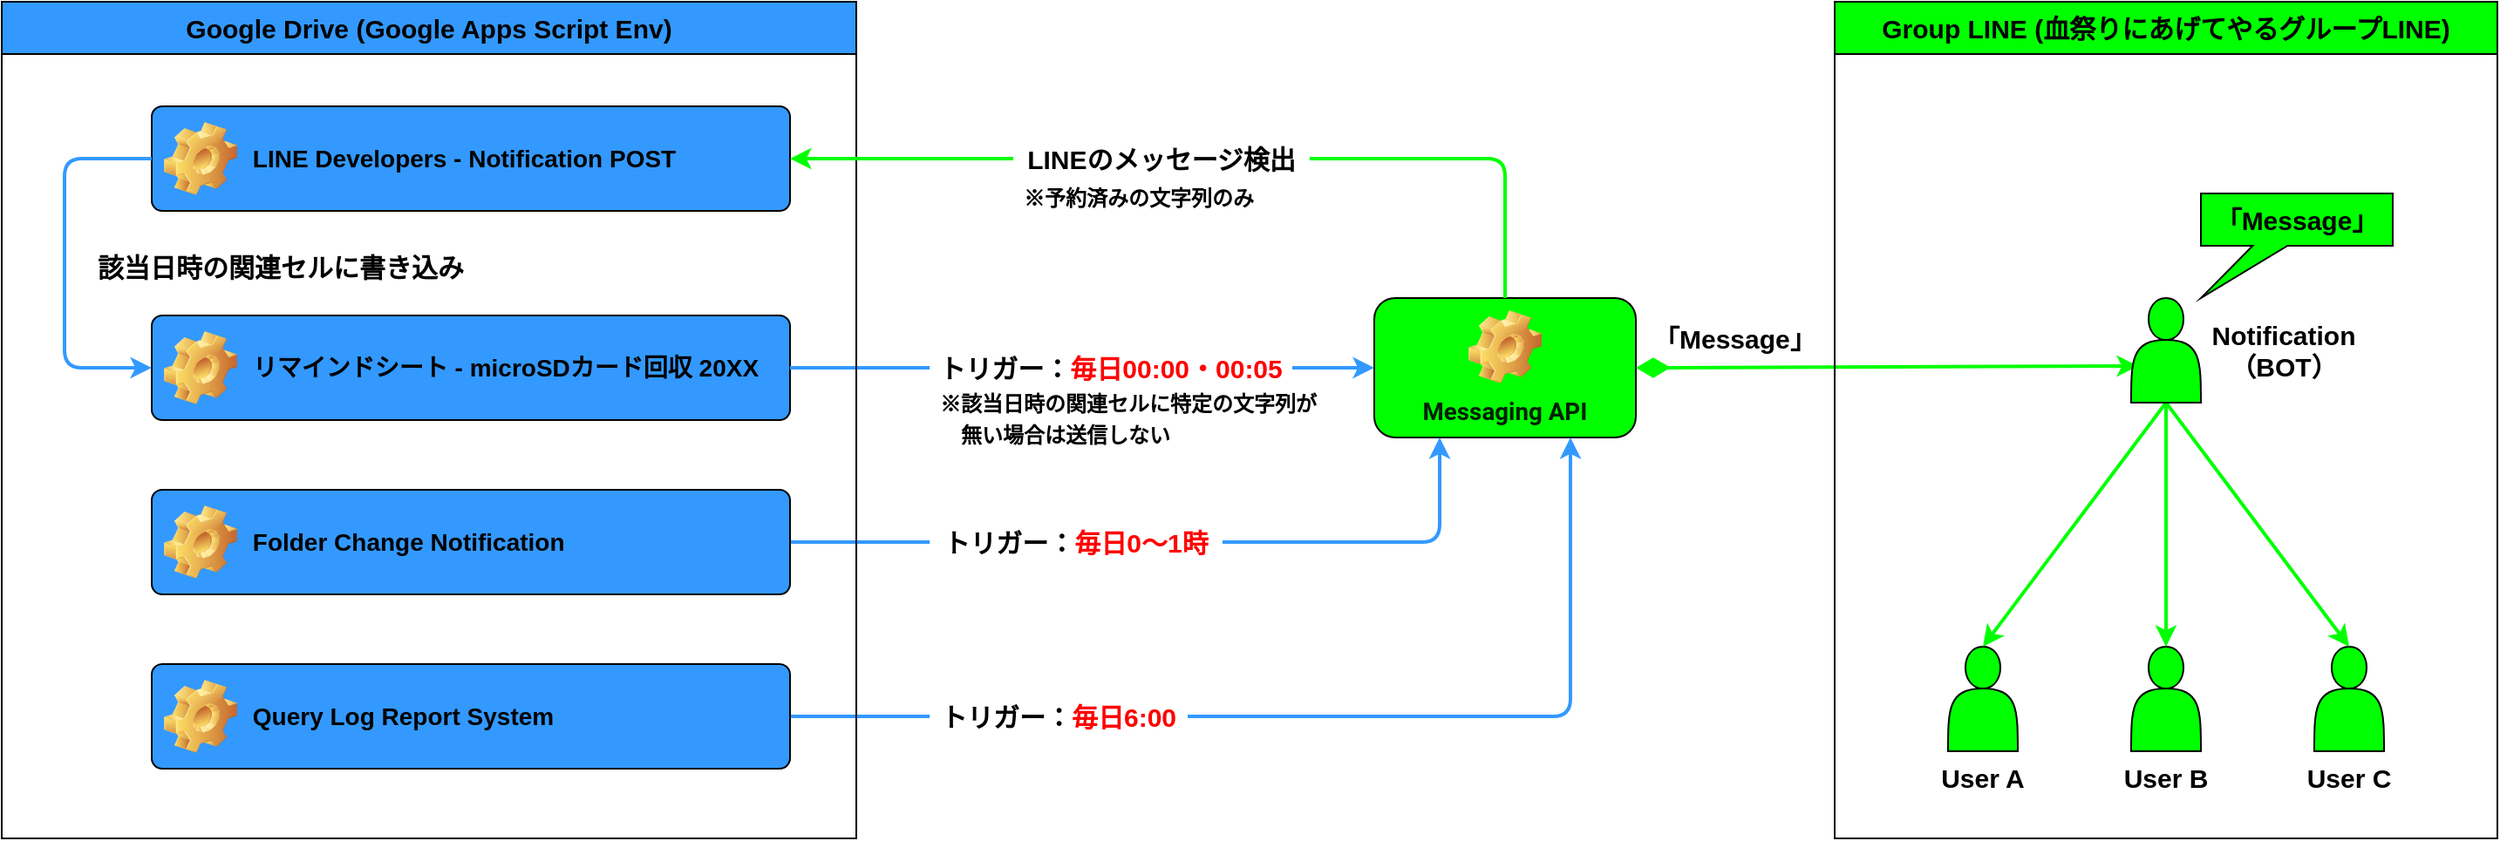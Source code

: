 <mxfile version="28.0.3">
  <diagram name="ページ1" id="c8ebaje_NtsFyl2GPo1Y">
    <mxGraphModel dx="826" dy="1126" grid="1" gridSize="10" guides="1" tooltips="1" connect="1" arrows="1" fold="1" page="1" pageScale="1" pageWidth="827" pageHeight="1169" math="0" shadow="0">
      <root>
        <mxCell id="0" />
        <mxCell id="1" parent="0" />
        <mxCell id="O2gnGtnlvFRp986lp4Vl-48" value="&lt;span style=&quot;text-align: center;&quot;&gt;&lt;font style=&quot;font-size: 14px;&quot;&gt;&amp;nbsp;LINE Developers - Notification POST&lt;/font&gt;&lt;/span&gt;" style="label;whiteSpace=wrap;html=1;image=img/clipart/Gear_128x128.png;arcSize=10;fillColor=#3399FF;" parent="1" vertex="1">
          <mxGeometry x="126" y="100" width="366" height="60" as="geometry" />
        </mxCell>
        <mxCell id="O2gnGtnlvFRp986lp4Vl-49" value="&lt;span style=&quot;font-size: 14px; text-align: center; background-color: transparent; color: light-dark(rgb(0, 0, 0), rgb(255, 255, 255));&quot;&gt;&amp;nbsp;リマインドシート - microSDカード回収 20XX&lt;/span&gt;" style="label;whiteSpace=wrap;html=1;image=img/clipart/Gear_128x128.png;arcSize=10;fillColor=#3399FF;" parent="1" vertex="1">
          <mxGeometry x="126" y="220" width="366" height="60" as="geometry" />
        </mxCell>
        <mxCell id="O2gnGtnlvFRp986lp4Vl-53" value="&lt;span style=&quot;color: rgba(0, 0, 0, 0.87); font-family: Roboto, Meiryo, -apple-system, system-ui, &amp;quot;system-ui&amp;quot;, &amp;quot;Segoe UI&amp;quot;, &amp;quot;Helvetica Neue&amp;quot;, &amp;quot;Segoe UI Emoji&amp;quot;, &amp;quot;Segoe UI Symbol&amp;quot;, &amp;quot;Apple Color Emoji&amp;quot;, &amp;quot;Noto Color Emoji&amp;quot;, &amp;quot;Noto Emoji&amp;quot;, sans-serif, Arial; font-size: 13.867px;&quot;&gt;Messaging API&lt;/span&gt;" style="label;whiteSpace=wrap;html=1;align=center;verticalAlign=bottom;spacingLeft=0;spacingBottom=4;imageAlign=center;imageVerticalAlign=top;image=img/clipart/Gear_128x128.png;fillColor=#00FF00;" parent="1" vertex="1">
          <mxGeometry x="827" y="210" width="150" height="80" as="geometry" />
        </mxCell>
        <mxCell id="O2gnGtnlvFRp986lp4Vl-59" value="" style="elbow=vertical;html=1;rounded=1;sourcePerimeterSpacing=0;targetPerimeterSpacing=0;startSize=6;endSize=6;endArrow=none;endFill=0;startArrow=none;startFill=0;entryX=1;entryY=0.5;entryDx=0;entryDy=0;exitX=0;exitY=0.5;exitDx=0;exitDy=0;strokeWidth=2;strokeColor=#3399FF;" parent="1" source="O2gnGtnlvFRp986lp4Vl-90" target="O2gnGtnlvFRp986lp4Vl-52" edge="1">
          <mxGeometry relative="1" as="geometry">
            <mxPoint x="948" y="320" as="sourcePoint" />
            <mxPoint x="666" y="360" as="targetPoint" />
          </mxGeometry>
        </mxCell>
        <mxCell id="O2gnGtnlvFRp986lp4Vl-60" value="" style="elbow=vertical;html=1;rounded=1;sourcePerimeterSpacing=0;targetPerimeterSpacing=0;startSize=6;endSize=6;endArrow=none;endFill=0;startArrow=none;startFill=0;entryX=1;entryY=0.5;entryDx=0;entryDy=0;strokeWidth=2;strokeColor=#3399FF;" parent="1" source="O2gnGtnlvFRp986lp4Vl-86" target="O2gnGtnlvFRp986lp4Vl-50" edge="1">
          <mxGeometry relative="1" as="geometry">
            <mxPoint x="736" y="250" as="sourcePoint" />
            <mxPoint x="696" y="360" as="targetPoint" />
          </mxGeometry>
        </mxCell>
        <mxCell id="O2gnGtnlvFRp986lp4Vl-61" value="" style="elbow=vertical;html=1;rounded=1;sourcePerimeterSpacing=0;targetPerimeterSpacing=0;startSize=6;endSize=6;endArrow=none;endFill=0;startArrow=none;startFill=0;exitX=0;exitY=0.5;exitDx=0;exitDy=0;strokeWidth=2;strokeColor=#3399FF;" parent="1" source="O2gnGtnlvFRp986lp4Vl-84" edge="1">
          <mxGeometry relative="1" as="geometry">
            <mxPoint x="1007" y="160" as="sourcePoint" />
            <mxPoint x="492" y="250" as="targetPoint" />
          </mxGeometry>
        </mxCell>
        <mxCell id="O2gnGtnlvFRp986lp4Vl-62" value="" style="edgeStyle=elbowEdgeStyle;elbow=vertical;html=1;rounded=1;curved=0;sourcePerimeterSpacing=0;targetPerimeterSpacing=0;startSize=6;endSize=6;entryX=0.5;entryY=0;entryDx=0;entryDy=0;endArrow=none;endFill=0;startArrow=none;startFill=0;exitX=1;exitY=0.5;exitDx=0;exitDy=0;strokeColor=#00FF00;strokeWidth=2;" parent="1" source="O2gnGtnlvFRp986lp4Vl-95" target="O2gnGtnlvFRp986lp4Vl-53" edge="1">
          <mxGeometry relative="1" as="geometry">
            <mxPoint x="492" y="90" as="sourcePoint" />
            <mxPoint x="813" y="145" as="targetPoint" />
            <Array as="points">
              <mxPoint x="686" y="130" />
              <mxPoint x="646" y="130" />
            </Array>
          </mxGeometry>
        </mxCell>
        <mxCell id="O2gnGtnlvFRp986lp4Vl-63" value="&lt;b&gt;&lt;font style=&quot;font-size: 15px;&quot;&gt;「Message」&lt;/font&gt;&lt;/b&gt;" style="endArrow=classic;html=1;endSize=6;startArrow=diamondThin;startSize=14;startFill=1;align=left;verticalAlign=bottom;rounded=1;exitX=1;exitY=0.5;exitDx=0;exitDy=0;endFill=1;strokeColor=#00FF00;strokeWidth=2;entryX=0.1;entryY=0.65;entryDx=0;entryDy=0;entryPerimeter=0;" parent="1" source="O2gnGtnlvFRp986lp4Vl-53" target="O2gnGtnlvFRp986lp4Vl-79" edge="1">
          <mxGeometry x="-0.94" y="5" relative="1" as="geometry">
            <mxPoint x="917" y="250" as="sourcePoint" />
            <mxPoint x="1191" y="330" as="targetPoint" />
            <mxPoint as="offset" />
          </mxGeometry>
        </mxCell>
        <mxCell id="O2gnGtnlvFRp986lp4Vl-64" value="&lt;font style=&quot;font-size: 15px;&quot;&gt;Group LINE (血祭りにあげてやるグループLINE)&lt;/font&gt;" style="swimlane;whiteSpace=wrap;html=1;container=0;startSize=30;fillColor=#00FF00;" parent="1" vertex="1">
          <mxGeometry x="1091" y="40" width="380" height="480" as="geometry" />
        </mxCell>
        <mxCell id="O2gnGtnlvFRp986lp4Vl-65" value="" style="group" parent="O2gnGtnlvFRp986lp4Vl-64" vertex="1" connectable="0">
          <mxGeometry x="40" y="370" width="90" height="85" as="geometry" />
        </mxCell>
        <mxCell id="O2gnGtnlvFRp986lp4Vl-66" value="&lt;font style=&quot;font-size: 15px;&quot;&gt;User A&lt;/font&gt;" style="text;html=1;align=center;verticalAlign=middle;whiteSpace=wrap;rounded=0;fontStyle=1;fillColor=none;container=0;" parent="O2gnGtnlvFRp986lp4Vl-65" vertex="1">
          <mxGeometry y="60" width="90" height="30" as="geometry" />
        </mxCell>
        <mxCell id="O2gnGtnlvFRp986lp4Vl-67" value="" style="shape=actor;whiteSpace=wrap;html=1;fillColor=#00FF00;" parent="O2gnGtnlvFRp986lp4Vl-65" vertex="1">
          <mxGeometry x="25" width="40" height="60" as="geometry" />
        </mxCell>
        <mxCell id="O2gnGtnlvFRp986lp4Vl-68" value="" style="group" parent="O2gnGtnlvFRp986lp4Vl-64" vertex="1" connectable="0">
          <mxGeometry x="145" y="370" width="90" height="85" as="geometry" />
        </mxCell>
        <mxCell id="O2gnGtnlvFRp986lp4Vl-69" value="&lt;font style=&quot;font-size: 15px;&quot;&gt;User B&lt;/font&gt;" style="text;html=1;align=center;verticalAlign=middle;whiteSpace=wrap;rounded=0;fontStyle=1;fillColor=none;container=0;" parent="O2gnGtnlvFRp986lp4Vl-68" vertex="1">
          <mxGeometry y="60" width="90" height="30" as="geometry" />
        </mxCell>
        <mxCell id="O2gnGtnlvFRp986lp4Vl-70" value="" style="shape=actor;whiteSpace=wrap;html=1;fillColor=#00FF00;" parent="O2gnGtnlvFRp986lp4Vl-68" vertex="1">
          <mxGeometry x="25" width="40" height="60" as="geometry" />
        </mxCell>
        <mxCell id="O2gnGtnlvFRp986lp4Vl-71" value="" style="group" parent="O2gnGtnlvFRp986lp4Vl-64" vertex="1" connectable="0">
          <mxGeometry x="250" y="370" width="90" height="85" as="geometry" />
        </mxCell>
        <mxCell id="O2gnGtnlvFRp986lp4Vl-72" value="&lt;font style=&quot;font-size: 15px;&quot;&gt;User C&lt;/font&gt;" style="text;html=1;align=center;verticalAlign=middle;whiteSpace=wrap;rounded=0;fontStyle=1;fillColor=none;container=0;" parent="O2gnGtnlvFRp986lp4Vl-71" vertex="1">
          <mxGeometry y="60" width="90" height="30" as="geometry" />
        </mxCell>
        <mxCell id="O2gnGtnlvFRp986lp4Vl-73" value="" style="shape=actor;whiteSpace=wrap;html=1;fillColor=#00FF00;" parent="O2gnGtnlvFRp986lp4Vl-71" vertex="1">
          <mxGeometry x="25" width="40" height="60" as="geometry" />
        </mxCell>
        <mxCell id="O2gnGtnlvFRp986lp4Vl-74" value="&lt;b&gt;&lt;font style=&quot;font-size: 15px;&quot;&gt;「Message」&lt;/font&gt;&lt;/b&gt;" style="shape=callout;html=1;perimeter=calloutPerimeter;position2=0;size=30;position=0.27;fillColor=#00FF00;whiteSpace=wrap;" parent="O2gnGtnlvFRp986lp4Vl-64" vertex="1">
          <mxGeometry x="210" y="110" width="110" height="60" as="geometry" />
        </mxCell>
        <mxCell id="O2gnGtnlvFRp986lp4Vl-75" value="" style="elbow=vertical;html=1;rounded=0;sourcePerimeterSpacing=0;targetPerimeterSpacing=0;startSize=6;endSize=6;endArrow=none;endFill=0;startArrow=classic;startFill=1;exitX=0.5;exitY=0;exitDx=0;exitDy=0;strokeWidth=2;strokeColor=#00FF00;entryX=0.5;entryY=1;entryDx=0;entryDy=0;" parent="O2gnGtnlvFRp986lp4Vl-64" source="O2gnGtnlvFRp986lp4Vl-67" target="O2gnGtnlvFRp986lp4Vl-79" edge="1">
          <mxGeometry relative="1" as="geometry">
            <mxPoint x="238" y="250" as="sourcePoint" />
            <mxPoint x="-60" y="440" as="targetPoint" />
          </mxGeometry>
        </mxCell>
        <mxCell id="O2gnGtnlvFRp986lp4Vl-76" value="" style="elbow=vertical;html=1;rounded=0;sourcePerimeterSpacing=0;targetPerimeterSpacing=0;startSize=6;endSize=6;endArrow=none;endFill=0;startArrow=classic;startFill=1;entryX=0.5;entryY=1;entryDx=0;entryDy=0;exitX=0.5;exitY=0;exitDx=0;exitDy=0;strokeWidth=2;strokeColor=#00FF00;curved=0;" parent="O2gnGtnlvFRp986lp4Vl-64" source="O2gnGtnlvFRp986lp4Vl-70" target="O2gnGtnlvFRp986lp4Vl-79" edge="1">
          <mxGeometry relative="1" as="geometry">
            <mxPoint x="150" y="425" as="sourcePoint" />
            <mxPoint x="255" y="310" as="targetPoint" />
          </mxGeometry>
        </mxCell>
        <mxCell id="O2gnGtnlvFRp986lp4Vl-77" value="" style="elbow=vertical;html=1;rounded=1;sourcePerimeterSpacing=0;targetPerimeterSpacing=0;startSize=6;endSize=6;endArrow=none;endFill=0;startArrow=classic;startFill=1;entryX=0.5;entryY=1;entryDx=0;entryDy=0;exitX=0.5;exitY=0;exitDx=0;exitDy=0;strokeWidth=2;strokeColor=#00FF00;" parent="O2gnGtnlvFRp986lp4Vl-64" source="O2gnGtnlvFRp986lp4Vl-73" target="O2gnGtnlvFRp986lp4Vl-79" edge="1">
          <mxGeometry relative="1" as="geometry">
            <mxPoint x="250" y="465" as="sourcePoint" />
            <mxPoint x="355" y="350" as="targetPoint" />
          </mxGeometry>
        </mxCell>
        <mxCell id="O2gnGtnlvFRp986lp4Vl-78" value="" style="group" parent="O2gnGtnlvFRp986lp4Vl-64" vertex="1" connectable="0">
          <mxGeometry x="145" y="170" width="90" height="85" as="geometry" />
        </mxCell>
        <mxCell id="O2gnGtnlvFRp986lp4Vl-79" value="" style="shape=actor;whiteSpace=wrap;html=1;fillColor=#00FF00;" parent="O2gnGtnlvFRp986lp4Vl-78" vertex="1">
          <mxGeometry x="25" width="40" height="60" as="geometry" />
        </mxCell>
        <mxCell id="O2gnGtnlvFRp986lp4Vl-80" value="Notification&lt;div&gt;（BOT）&lt;/div&gt;" style="text;html=1;align=center;verticalAlign=middle;whiteSpace=wrap;rounded=0;fontStyle=1;fillColor=none;fontSize=15;" parent="O2gnGtnlvFRp986lp4Vl-64" vertex="1">
          <mxGeometry x="210" y="180" width="95" height="40" as="geometry" />
        </mxCell>
        <mxCell id="O2gnGtnlvFRp986lp4Vl-81" value="" style="edgeStyle=elbowEdgeStyle;elbow=vertical;html=1;rounded=1;curved=0;sourcePerimeterSpacing=0;targetPerimeterSpacing=0;startSize=6;endSize=6;entryX=0;entryY=0.5;entryDx=0;entryDy=0;endArrow=none;endFill=0;startArrow=classic;startFill=1;exitX=0;exitY=0.5;exitDx=0;exitDy=0;strokeWidth=2;strokeColor=#3399FF;" parent="1" source="O2gnGtnlvFRp986lp4Vl-49" target="O2gnGtnlvFRp986lp4Vl-48" edge="1">
          <mxGeometry relative="1" as="geometry">
            <mxPoint x="106" y="260" as="sourcePoint" />
            <mxPoint x="106" y="110" as="targetPoint" />
            <Array as="points">
              <mxPoint x="76" y="170" />
            </Array>
          </mxGeometry>
        </mxCell>
        <mxCell id="O2gnGtnlvFRp986lp4Vl-85" value="" style="elbow=vertical;html=1;rounded=1;sourcePerimeterSpacing=0;targetPerimeterSpacing=0;startSize=6;endSize=6;entryX=1;entryY=0.5;entryDx=0;entryDy=0;endArrow=none;endFill=0;startArrow=classic;startFill=1;exitX=0;exitY=0.5;exitDx=0;exitDy=0;strokeWidth=2;strokeColor=#3399FF;" parent="1" source="O2gnGtnlvFRp986lp4Vl-53" target="O2gnGtnlvFRp986lp4Vl-84" edge="1">
          <mxGeometry relative="1" as="geometry">
            <mxPoint x="736" y="250" as="sourcePoint" />
            <mxPoint x="492" y="250" as="targetPoint" />
          </mxGeometry>
        </mxCell>
        <mxCell id="O2gnGtnlvFRp986lp4Vl-84" value="トリガー：&lt;font color=&quot;#ff0000&quot;&gt;毎日00:00・00:05&lt;/font&gt;" style="text;html=1;align=center;verticalAlign=middle;whiteSpace=wrap;rounded=0;fontStyle=1;fillColor=default;fontSize=15;" parent="1" vertex="1">
          <mxGeometry x="572.25" y="235" width="207.75" height="30" as="geometry" />
        </mxCell>
        <mxCell id="O2gnGtnlvFRp986lp4Vl-87" value="" style="elbow=vertical;html=1;rounded=1;sourcePerimeterSpacing=0;targetPerimeterSpacing=0;startSize=6;endSize=6;endArrow=none;endFill=0;startArrow=classic;startFill=1;entryX=1;entryY=0.5;entryDx=0;entryDy=0;strokeWidth=2;strokeColor=#3399FF;exitX=0.25;exitY=1;exitDx=0;exitDy=0;edgeStyle=orthogonalEdgeStyle;curved=0;" parent="1" source="O2gnGtnlvFRp986lp4Vl-53" target="O2gnGtnlvFRp986lp4Vl-86" edge="1">
          <mxGeometry relative="1" as="geometry">
            <mxPoint x="774" y="290" as="sourcePoint" />
            <mxPoint x="492" y="360" as="targetPoint" />
          </mxGeometry>
        </mxCell>
        <mxCell id="O2gnGtnlvFRp986lp4Vl-86" value="トリガー：&lt;font style=&quot;color: rgb(255, 0, 0);&quot;&gt;毎日0〜1&lt;span style=&quot;background-color: transparent;&quot;&gt;時&lt;/span&gt;&lt;/font&gt;" style="text;html=1;align=center;verticalAlign=middle;whiteSpace=wrap;rounded=0;fontStyle=1;fillColor=default;fontSize=15;" parent="1" vertex="1">
          <mxGeometry x="572.25" y="335" width="167.75" height="30" as="geometry" />
        </mxCell>
        <mxCell id="O2gnGtnlvFRp986lp4Vl-91" value="" style="edgeStyle=elbowEdgeStyle;elbow=vertical;html=1;rounded=1;curved=0;sourcePerimeterSpacing=0;targetPerimeterSpacing=0;startSize=6;endSize=6;endArrow=none;endFill=0;startArrow=classic;startFill=1;entryX=1;entryY=0.5;entryDx=0;entryDy=0;exitX=0.75;exitY=1;exitDx=0;exitDy=0;strokeWidth=2;strokeColor=#3399FF;" parent="1" source="O2gnGtnlvFRp986lp4Vl-53" target="O2gnGtnlvFRp986lp4Vl-90" edge="1">
          <mxGeometry relative="1" as="geometry">
            <mxPoint x="849" y="290" as="sourcePoint" />
            <mxPoint x="492" y="540" as="targetPoint" />
            <Array as="points">
              <mxPoint x="820" y="450" />
            </Array>
          </mxGeometry>
        </mxCell>
        <mxCell id="O2gnGtnlvFRp986lp4Vl-90" value="トリガー：&lt;font style=&quot;color: rgb(255, 0, 0);&quot;&gt;毎日6:00&lt;/font&gt;" style="text;html=1;align=center;verticalAlign=middle;whiteSpace=wrap;rounded=0;fontStyle=1;fillColor=default;fontSize=15;" parent="1" vertex="1">
          <mxGeometry x="572.25" y="435" width="147.75" height="30" as="geometry" />
        </mxCell>
        <mxCell id="O2gnGtnlvFRp986lp4Vl-92" value="&lt;font style=&quot;font-size: 15px;&quot;&gt;Google Drive (Google Apps Script Env)&lt;/font&gt;" style="swimlane;whiteSpace=wrap;html=1;container=0;startSize=30;fillColor=#3399FF;" parent="1" vertex="1">
          <mxGeometry x="40" y="40" width="490" height="480" as="geometry" />
        </mxCell>
        <mxCell id="O2gnGtnlvFRp986lp4Vl-94" value="該当日時の関連セルに書き込み" style="text;html=1;align=center;verticalAlign=middle;whiteSpace=wrap;rounded=0;fontStyle=1;fillColor=default;fontSize=15;" parent="O2gnGtnlvFRp986lp4Vl-92" vertex="1">
          <mxGeometry x="50" y="137" width="220" height="30" as="geometry" />
        </mxCell>
        <mxCell id="O2gnGtnlvFRp986lp4Vl-52" value="&lt;span style=&quot;font-size: 14px; text-align: center; background-color: transparent; color: light-dark(rgb(0, 0, 0), rgb(255, 255, 255));&quot;&gt;&amp;nbsp;&lt;/span&gt;&lt;b style=&quot;text-align: center;&quot;&gt;&lt;font style=&quot;font-size: 14px;&quot;&gt;Query Log Report System&lt;/font&gt;&lt;/b&gt;" style="label;whiteSpace=wrap;html=1;image=img/clipart/Gear_128x128.png;arcSize=10;fillColor=#3399FF;" parent="O2gnGtnlvFRp986lp4Vl-92" vertex="1">
          <mxGeometry x="86" y="380" width="366" height="60" as="geometry" />
        </mxCell>
        <mxCell id="O2gnGtnlvFRp986lp4Vl-50" value="&lt;span style=&quot;font-size: 14px; text-align: center; background-color: transparent; color: light-dark(rgb(0, 0, 0), rgb(255, 255, 255));&quot;&gt;&amp;nbsp;&lt;/span&gt;&lt;b style=&quot;text-align: center;&quot;&gt;&lt;font style=&quot;font-size: 14px;&quot;&gt;Folder Change Notification&lt;/font&gt;&lt;/b&gt;" style="label;whiteSpace=wrap;html=1;image=img/clipart/Gear_128x128.png;arcSize=10;fillColor=#3399FF;" parent="1" vertex="1">
          <mxGeometry x="126" y="320" width="366" height="60" as="geometry" />
        </mxCell>
        <mxCell id="O2gnGtnlvFRp986lp4Vl-96" value="" style="elbow=vertical;html=1;rounded=0;sourcePerimeterSpacing=0;targetPerimeterSpacing=0;startSize=6;endSize=6;entryX=0;entryY=0.5;entryDx=0;entryDy=0;endArrow=none;endFill=0;startArrow=classic;startFill=1;exitX=1;exitY=0.5;exitDx=0;exitDy=0;strokeColor=#00FF00;strokeWidth=2;" parent="1" source="O2gnGtnlvFRp986lp4Vl-48" target="O2gnGtnlvFRp986lp4Vl-95" edge="1">
          <mxGeometry relative="1" as="geometry">
            <mxPoint x="492" y="130" as="sourcePoint" />
            <mxPoint x="871" y="210" as="targetPoint" />
          </mxGeometry>
        </mxCell>
        <mxCell id="O2gnGtnlvFRp986lp4Vl-95" value="&lt;span style=&quot;text-wrap-mode: nowrap; background-color: rgb(255, 255, 255);&quot;&gt;LINEのメッセージ検出&lt;/span&gt;" style="text;html=1;align=center;verticalAlign=middle;whiteSpace=wrap;rounded=0;fontStyle=1;fillColor=default;fontSize=15;" parent="1" vertex="1">
          <mxGeometry x="620" y="115" width="170" height="30" as="geometry" />
        </mxCell>
        <mxCell id="O2gnGtnlvFRp986lp4Vl-97" value="&lt;span style=&quot;text-wrap-mode: nowrap;&quot;&gt;&lt;font style=&quot;font-size: 12px;&quot;&gt;&lt;font face=&quot;Verdana&quot; style=&quot;&quot;&gt;※予約済み&lt;/font&gt;の文字列のみ&lt;/font&gt;&lt;/span&gt;" style="text;html=1;align=left;verticalAlign=middle;whiteSpace=wrap;rounded=0;fontStyle=1;fillColor=none;fontSize=15;" parent="1" vertex="1">
          <mxGeometry x="624.12" y="136" width="140" height="30" as="geometry" />
        </mxCell>
        <mxCell id="O2gnGtnlvFRp986lp4Vl-98" value="&lt;span style=&quot;text-wrap-mode: nowrap;&quot;&gt;&lt;font style=&quot;font-size: 12px;&quot;&gt;&lt;font face=&quot;Verdana&quot; style=&quot;&quot;&gt;※該当日時の関連セルに&lt;/font&gt;&lt;/font&gt;&lt;/span&gt;&lt;span style=&quot;background-color: transparent; color: light-dark(rgb(0, 0, 0), rgb(255, 255, 255)); text-wrap-mode: nowrap; font-size: 12px;&quot;&gt;特定の文字列&lt;/span&gt;&lt;span style=&quot;background-color: transparent; color: light-dark(rgb(0, 0, 0), rgb(255, 255, 255)); text-wrap-mode: nowrap; font-size: 12px;&quot;&gt;が&lt;/span&gt;&lt;div&gt;&lt;span style=&quot;background-color: transparent; color: light-dark(rgb(0, 0, 0), rgb(255, 255, 255)); text-wrap-mode: nowrap; font-size: 12px;&quot;&gt;　無い場合は送信しない&lt;/span&gt;&lt;/div&gt;" style="text;html=1;align=left;verticalAlign=middle;whiteSpace=wrap;rounded=0;fontStyle=1;fillColor=none;fontSize=15;" parent="1" vertex="1">
          <mxGeometry x="576" y="263" width="224" height="30" as="geometry" />
        </mxCell>
      </root>
    </mxGraphModel>
  </diagram>
</mxfile>
